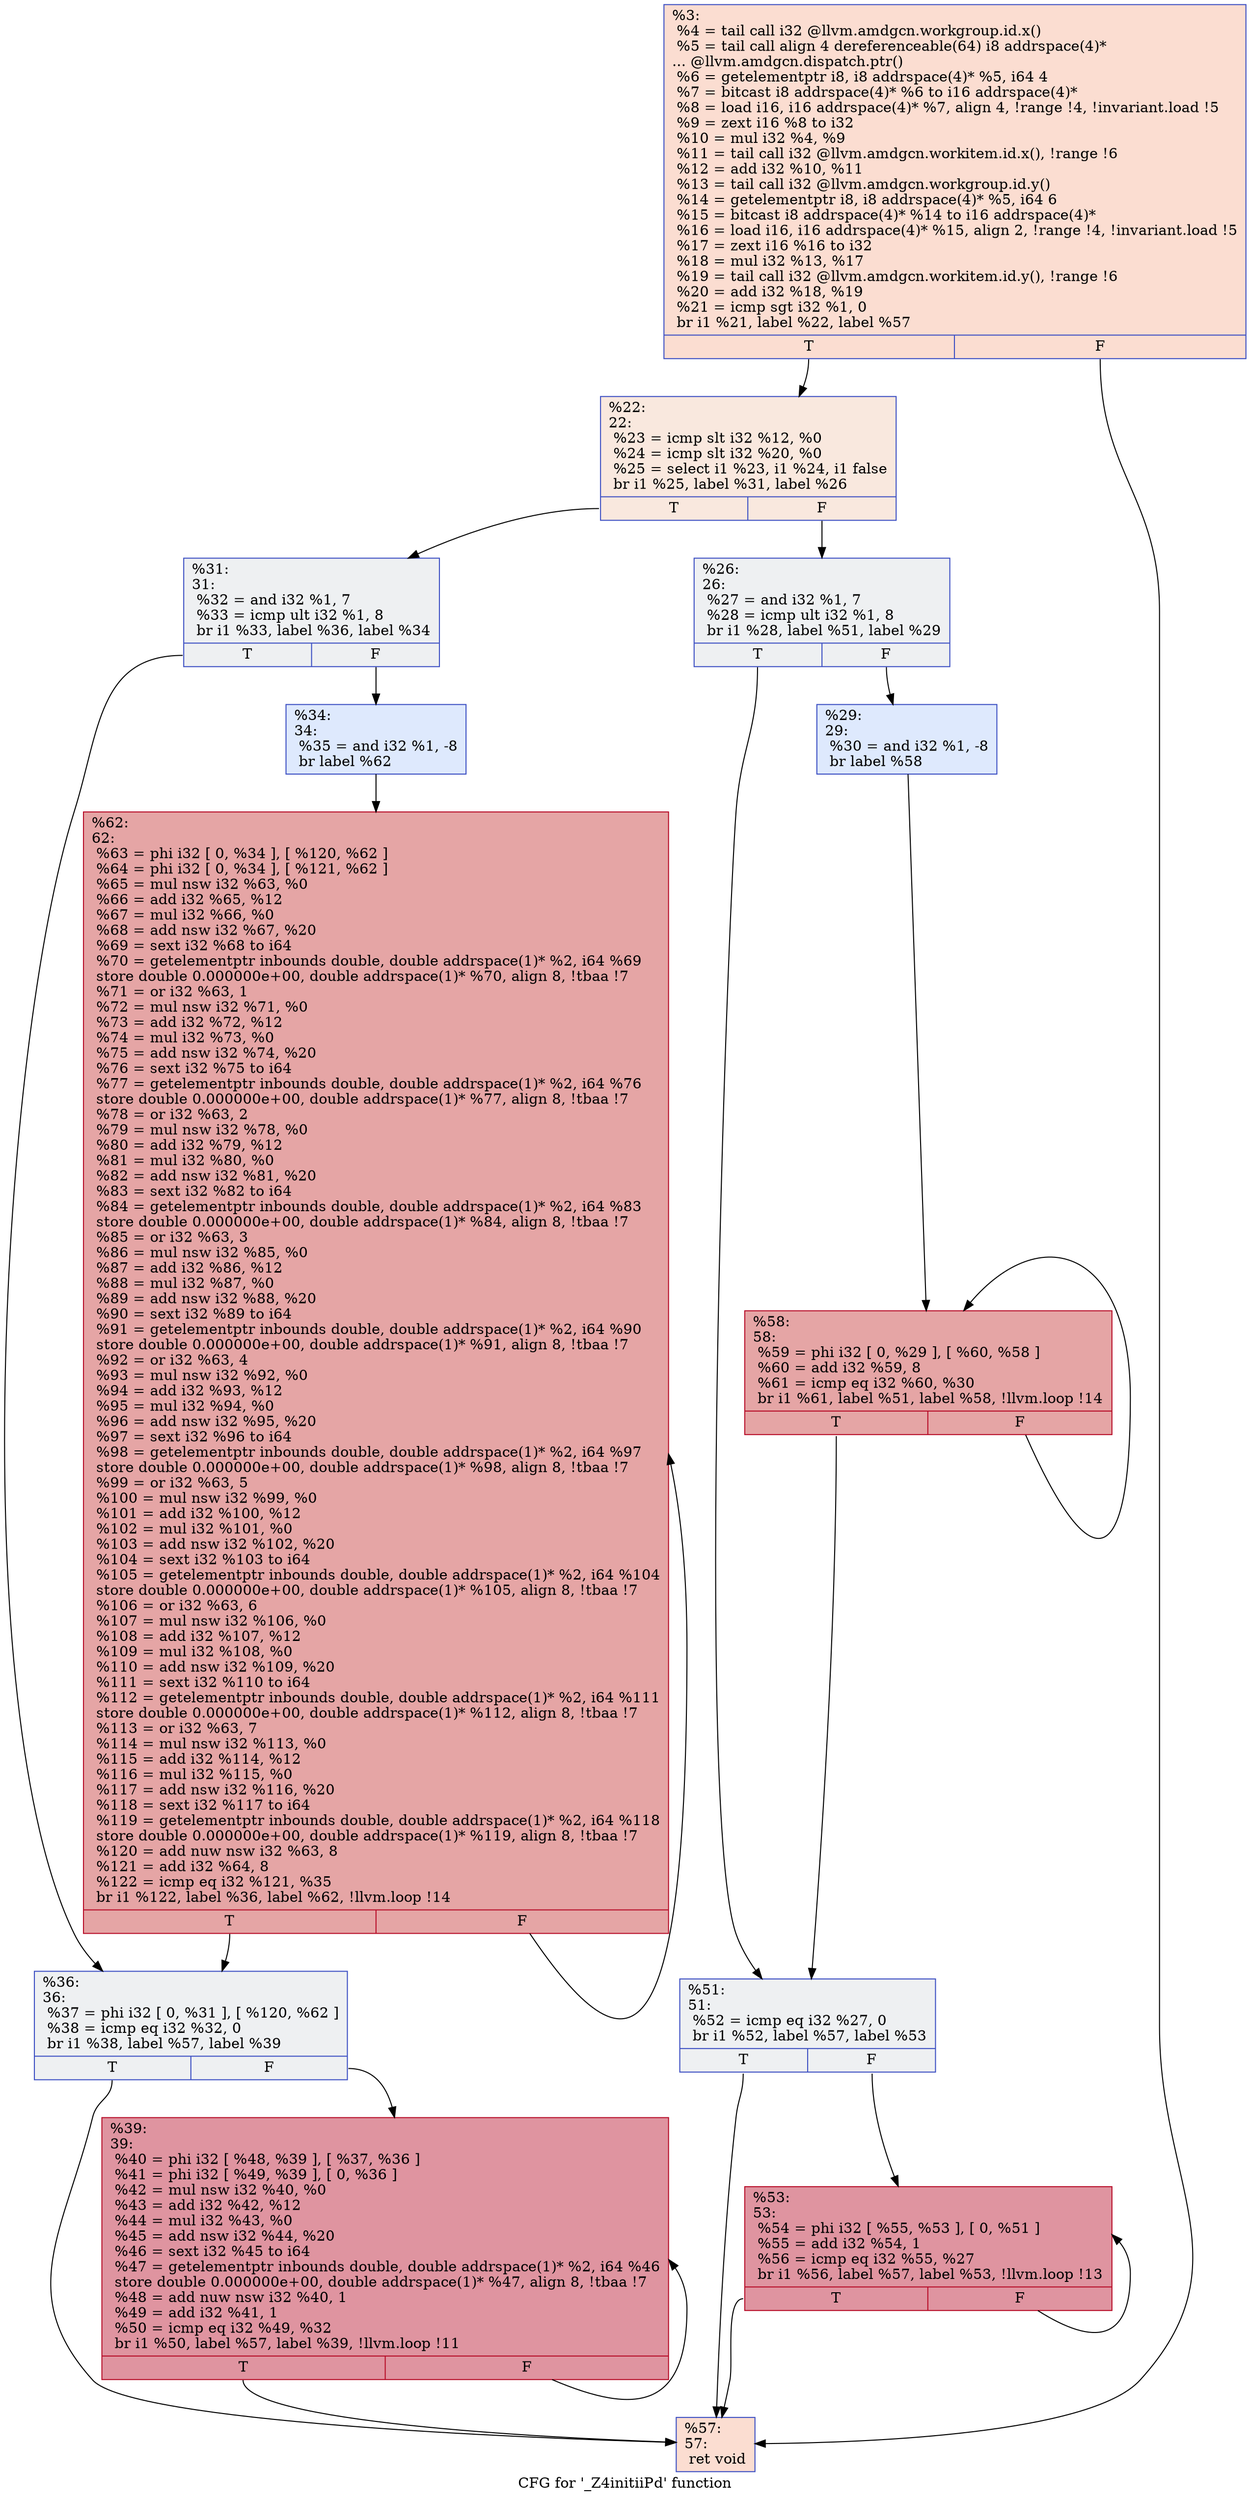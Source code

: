 digraph "CFG for '_Z4initiiPd' function" {
	label="CFG for '_Z4initiiPd' function";

	Node0x63ea320 [shape=record,color="#3d50c3ff", style=filled, fillcolor="#f7b39670",label="{%3:\l  %4 = tail call i32 @llvm.amdgcn.workgroup.id.x()\l  %5 = tail call align 4 dereferenceable(64) i8 addrspace(4)*\l... @llvm.amdgcn.dispatch.ptr()\l  %6 = getelementptr i8, i8 addrspace(4)* %5, i64 4\l  %7 = bitcast i8 addrspace(4)* %6 to i16 addrspace(4)*\l  %8 = load i16, i16 addrspace(4)* %7, align 4, !range !4, !invariant.load !5\l  %9 = zext i16 %8 to i32\l  %10 = mul i32 %4, %9\l  %11 = tail call i32 @llvm.amdgcn.workitem.id.x(), !range !6\l  %12 = add i32 %10, %11\l  %13 = tail call i32 @llvm.amdgcn.workgroup.id.y()\l  %14 = getelementptr i8, i8 addrspace(4)* %5, i64 6\l  %15 = bitcast i8 addrspace(4)* %14 to i16 addrspace(4)*\l  %16 = load i16, i16 addrspace(4)* %15, align 2, !range !4, !invariant.load !5\l  %17 = zext i16 %16 to i32\l  %18 = mul i32 %13, %17\l  %19 = tail call i32 @llvm.amdgcn.workitem.id.y(), !range !6\l  %20 = add i32 %18, %19\l  %21 = icmp sgt i32 %1, 0\l  br i1 %21, label %22, label %57\l|{<s0>T|<s1>F}}"];
	Node0x63ea320:s0 -> Node0x63edca0;
	Node0x63ea320:s1 -> Node0x63edd30;
	Node0x63edca0 [shape=record,color="#3d50c3ff", style=filled, fillcolor="#f2cab570",label="{%22:\l22:                                               \l  %23 = icmp slt i32 %12, %0\l  %24 = icmp slt i32 %20, %0\l  %25 = select i1 %23, i1 %24, i1 false\l  br i1 %25, label %31, label %26\l|{<s0>T|<s1>F}}"];
	Node0x63edca0:s0 -> Node0x63ee070;
	Node0x63edca0:s1 -> Node0x63ee0c0;
	Node0x63ee0c0 [shape=record,color="#3d50c3ff", style=filled, fillcolor="#d9dce170",label="{%26:\l26:                                               \l  %27 = and i32 %1, 7\l  %28 = icmp ult i32 %1, 8\l  br i1 %28, label %51, label %29\l|{<s0>T|<s1>F}}"];
	Node0x63ee0c0:s0 -> Node0x63ee380;
	Node0x63ee0c0:s1 -> Node0x63ee3d0;
	Node0x63ee3d0 [shape=record,color="#3d50c3ff", style=filled, fillcolor="#b5cdfa70",label="{%29:\l29:                                               \l  %30 = and i32 %1, -8\l  br label %58\l}"];
	Node0x63ee3d0 -> Node0x63ee5d0;
	Node0x63ee070 [shape=record,color="#3d50c3ff", style=filled, fillcolor="#d9dce170",label="{%31:\l31:                                               \l  %32 = and i32 %1, 7\l  %33 = icmp ult i32 %1, 8\l  br i1 %33, label %36, label %34\l|{<s0>T|<s1>F}}"];
	Node0x63ee070:s0 -> Node0x63ed250;
	Node0x63ee070:s1 -> Node0x63ee930;
	Node0x63ee930 [shape=record,color="#3d50c3ff", style=filled, fillcolor="#b5cdfa70",label="{%34:\l34:                                               \l  %35 = and i32 %1, -8\l  br label %62\l}"];
	Node0x63ee930 -> Node0x63eeb00;
	Node0x63ed250 [shape=record,color="#3d50c3ff", style=filled, fillcolor="#d9dce170",label="{%36:\l36:                                               \l  %37 = phi i32 [ 0, %31 ], [ %120, %62 ]\l  %38 = icmp eq i32 %32, 0\l  br i1 %38, label %57, label %39\l|{<s0>T|<s1>F}}"];
	Node0x63ed250:s0 -> Node0x63edd30;
	Node0x63ed250:s1 -> Node0x63eed00;
	Node0x63eed00 [shape=record,color="#b70d28ff", style=filled, fillcolor="#b70d2870",label="{%39:\l39:                                               \l  %40 = phi i32 [ %48, %39 ], [ %37, %36 ]\l  %41 = phi i32 [ %49, %39 ], [ 0, %36 ]\l  %42 = mul nsw i32 %40, %0\l  %43 = add i32 %42, %12\l  %44 = mul i32 %43, %0\l  %45 = add nsw i32 %44, %20\l  %46 = sext i32 %45 to i64\l  %47 = getelementptr inbounds double, double addrspace(1)* %2, i64 %46\l  store double 0.000000e+00, double addrspace(1)* %47, align 8, !tbaa !7\l  %48 = add nuw nsw i32 %40, 1\l  %49 = add i32 %41, 1\l  %50 = icmp eq i32 %49, %32\l  br i1 %50, label %57, label %39, !llvm.loop !11\l|{<s0>T|<s1>F}}"];
	Node0x63eed00:s0 -> Node0x63edd30;
	Node0x63eed00:s1 -> Node0x63eed00;
	Node0x63ee380 [shape=record,color="#3d50c3ff", style=filled, fillcolor="#d9dce170",label="{%51:\l51:                                               \l  %52 = icmp eq i32 %27, 0\l  br i1 %52, label %57, label %53\l|{<s0>T|<s1>F}}"];
	Node0x63ee380:s0 -> Node0x63edd30;
	Node0x63ee380:s1 -> Node0x63f0390;
	Node0x63f0390 [shape=record,color="#b70d28ff", style=filled, fillcolor="#b70d2870",label="{%53:\l53:                                               \l  %54 = phi i32 [ %55, %53 ], [ 0, %51 ]\l  %55 = add i32 %54, 1\l  %56 = icmp eq i32 %55, %27\l  br i1 %56, label %57, label %53, !llvm.loop !13\l|{<s0>T|<s1>F}}"];
	Node0x63f0390:s0 -> Node0x63edd30;
	Node0x63f0390:s1 -> Node0x63f0390;
	Node0x63edd30 [shape=record,color="#3d50c3ff", style=filled, fillcolor="#f7b39670",label="{%57:\l57:                                               \l  ret void\l}"];
	Node0x63ee5d0 [shape=record,color="#b70d28ff", style=filled, fillcolor="#c5333470",label="{%58:\l58:                                               \l  %59 = phi i32 [ 0, %29 ], [ %60, %58 ]\l  %60 = add i32 %59, 8\l  %61 = icmp eq i32 %60, %30\l  br i1 %61, label %51, label %58, !llvm.loop !14\l|{<s0>T|<s1>F}}"];
	Node0x63ee5d0:s0 -> Node0x63ee380;
	Node0x63ee5d0:s1 -> Node0x63ee5d0;
	Node0x63eeb00 [shape=record,color="#b70d28ff", style=filled, fillcolor="#c5333470",label="{%62:\l62:                                               \l  %63 = phi i32 [ 0, %34 ], [ %120, %62 ]\l  %64 = phi i32 [ 0, %34 ], [ %121, %62 ]\l  %65 = mul nsw i32 %63, %0\l  %66 = add i32 %65, %12\l  %67 = mul i32 %66, %0\l  %68 = add nsw i32 %67, %20\l  %69 = sext i32 %68 to i64\l  %70 = getelementptr inbounds double, double addrspace(1)* %2, i64 %69\l  store double 0.000000e+00, double addrspace(1)* %70, align 8, !tbaa !7\l  %71 = or i32 %63, 1\l  %72 = mul nsw i32 %71, %0\l  %73 = add i32 %72, %12\l  %74 = mul i32 %73, %0\l  %75 = add nsw i32 %74, %20\l  %76 = sext i32 %75 to i64\l  %77 = getelementptr inbounds double, double addrspace(1)* %2, i64 %76\l  store double 0.000000e+00, double addrspace(1)* %77, align 8, !tbaa !7\l  %78 = or i32 %63, 2\l  %79 = mul nsw i32 %78, %0\l  %80 = add i32 %79, %12\l  %81 = mul i32 %80, %0\l  %82 = add nsw i32 %81, %20\l  %83 = sext i32 %82 to i64\l  %84 = getelementptr inbounds double, double addrspace(1)* %2, i64 %83\l  store double 0.000000e+00, double addrspace(1)* %84, align 8, !tbaa !7\l  %85 = or i32 %63, 3\l  %86 = mul nsw i32 %85, %0\l  %87 = add i32 %86, %12\l  %88 = mul i32 %87, %0\l  %89 = add nsw i32 %88, %20\l  %90 = sext i32 %89 to i64\l  %91 = getelementptr inbounds double, double addrspace(1)* %2, i64 %90\l  store double 0.000000e+00, double addrspace(1)* %91, align 8, !tbaa !7\l  %92 = or i32 %63, 4\l  %93 = mul nsw i32 %92, %0\l  %94 = add i32 %93, %12\l  %95 = mul i32 %94, %0\l  %96 = add nsw i32 %95, %20\l  %97 = sext i32 %96 to i64\l  %98 = getelementptr inbounds double, double addrspace(1)* %2, i64 %97\l  store double 0.000000e+00, double addrspace(1)* %98, align 8, !tbaa !7\l  %99 = or i32 %63, 5\l  %100 = mul nsw i32 %99, %0\l  %101 = add i32 %100, %12\l  %102 = mul i32 %101, %0\l  %103 = add nsw i32 %102, %20\l  %104 = sext i32 %103 to i64\l  %105 = getelementptr inbounds double, double addrspace(1)* %2, i64 %104\l  store double 0.000000e+00, double addrspace(1)* %105, align 8, !tbaa !7\l  %106 = or i32 %63, 6\l  %107 = mul nsw i32 %106, %0\l  %108 = add i32 %107, %12\l  %109 = mul i32 %108, %0\l  %110 = add nsw i32 %109, %20\l  %111 = sext i32 %110 to i64\l  %112 = getelementptr inbounds double, double addrspace(1)* %2, i64 %111\l  store double 0.000000e+00, double addrspace(1)* %112, align 8, !tbaa !7\l  %113 = or i32 %63, 7\l  %114 = mul nsw i32 %113, %0\l  %115 = add i32 %114, %12\l  %116 = mul i32 %115, %0\l  %117 = add nsw i32 %116, %20\l  %118 = sext i32 %117 to i64\l  %119 = getelementptr inbounds double, double addrspace(1)* %2, i64 %118\l  store double 0.000000e+00, double addrspace(1)* %119, align 8, !tbaa !7\l  %120 = add nuw nsw i32 %63, 8\l  %121 = add i32 %64, 8\l  %122 = icmp eq i32 %121, %35\l  br i1 %122, label %36, label %62, !llvm.loop !14\l|{<s0>T|<s1>F}}"];
	Node0x63eeb00:s0 -> Node0x63ed250;
	Node0x63eeb00:s1 -> Node0x63eeb00;
}
